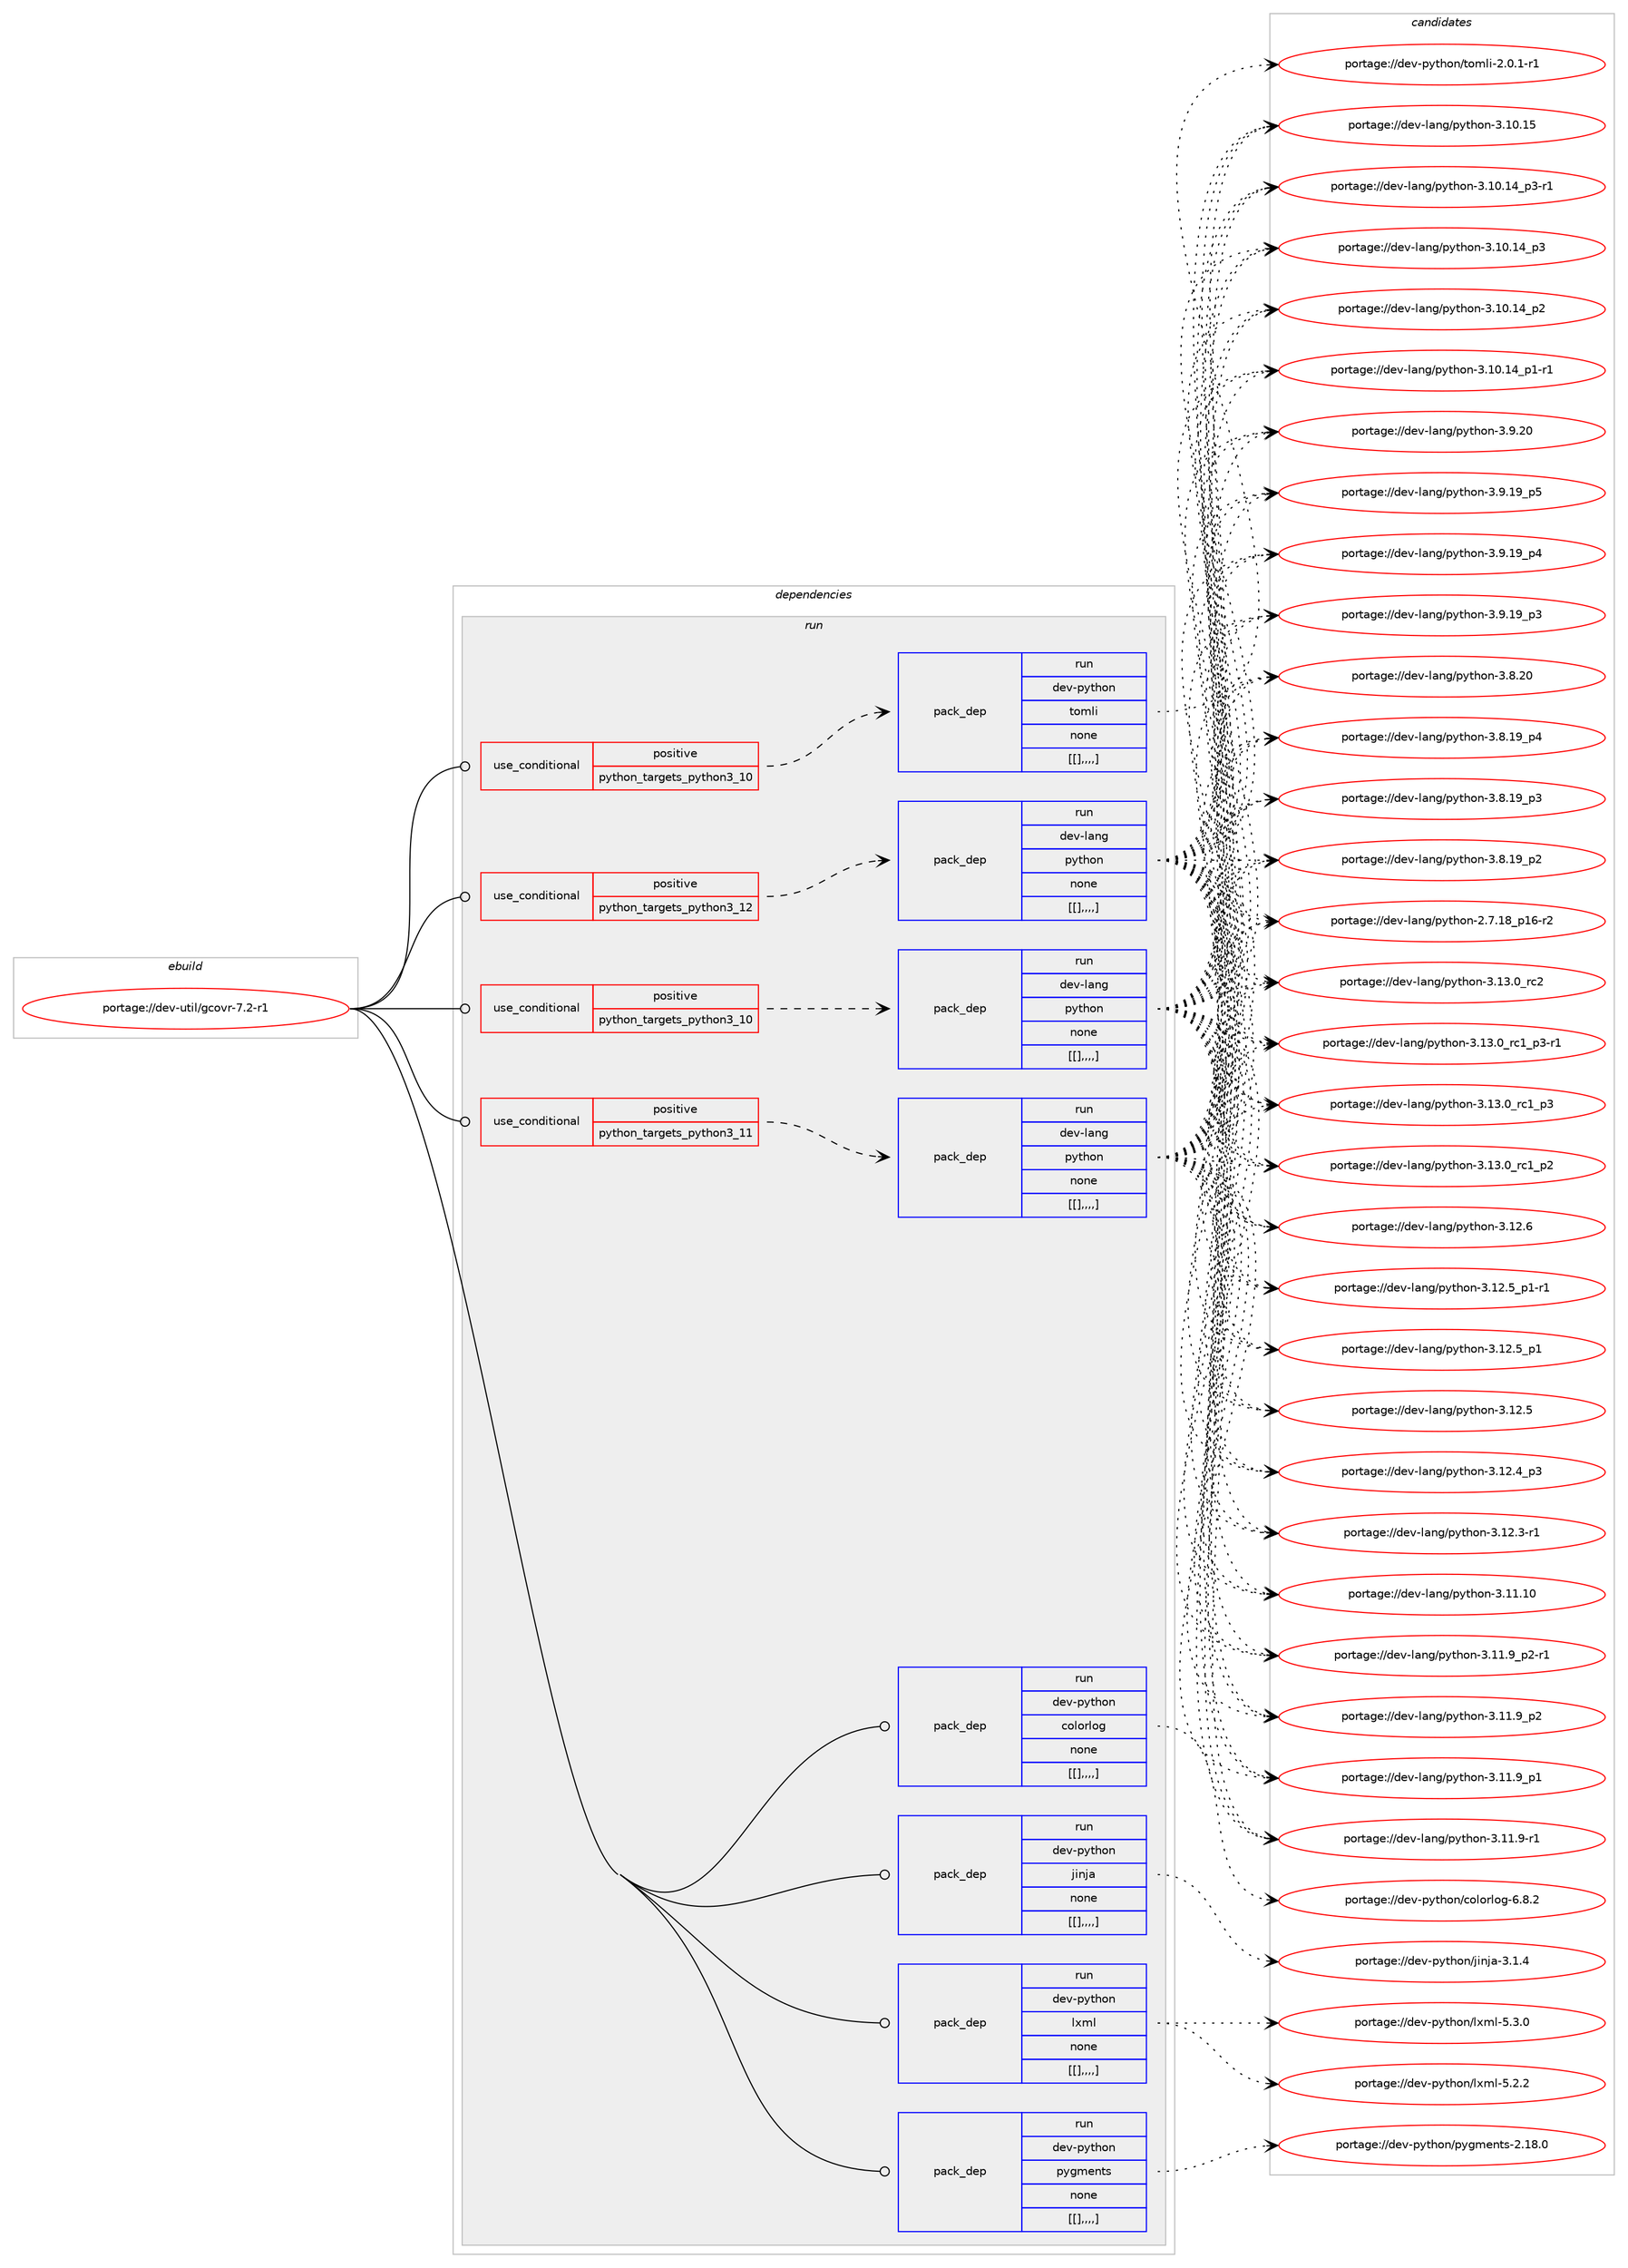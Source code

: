 digraph prolog {

# *************
# Graph options
# *************

newrank=true;
concentrate=true;
compound=true;
graph [rankdir=LR,fontname=Helvetica,fontsize=10,ranksep=1.5];#, ranksep=2.5, nodesep=0.2];
edge  [arrowhead=vee];
node  [fontname=Helvetica,fontsize=10];

# **********
# The ebuild
# **********

subgraph cluster_leftcol {
color=gray;
label=<<i>ebuild</i>>;
id [label="portage://dev-util/gcovr-7.2-r1", color=red, width=4, href="../dev-util/gcovr-7.2-r1.svg"];
}

# ****************
# The dependencies
# ****************

subgraph cluster_midcol {
color=gray;
label=<<i>dependencies</i>>;
subgraph cluster_compile {
fillcolor="#eeeeee";
style=filled;
label=<<i>compile</i>>;
}
subgraph cluster_compileandrun {
fillcolor="#eeeeee";
style=filled;
label=<<i>compile and run</i>>;
}
subgraph cluster_run {
fillcolor="#eeeeee";
style=filled;
label=<<i>run</i>>;
subgraph cond62132 {
dependency217955 [label=<<TABLE BORDER="0" CELLBORDER="1" CELLSPACING="0" CELLPADDING="4"><TR><TD ROWSPAN="3" CELLPADDING="10">use_conditional</TD></TR><TR><TD>positive</TD></TR><TR><TD>python_targets_python3_10</TD></TR></TABLE>>, shape=none, color=red];
subgraph pack154421 {
dependency217956 [label=<<TABLE BORDER="0" CELLBORDER="1" CELLSPACING="0" CELLPADDING="4" WIDTH="220"><TR><TD ROWSPAN="6" CELLPADDING="30">pack_dep</TD></TR><TR><TD WIDTH="110">run</TD></TR><TR><TD>dev-lang</TD></TR><TR><TD>python</TD></TR><TR><TD>none</TD></TR><TR><TD>[[],,,,]</TD></TR></TABLE>>, shape=none, color=blue];
}
dependency217955:e -> dependency217956:w [weight=20,style="dashed",arrowhead="vee"];
}
id:e -> dependency217955:w [weight=20,style="solid",arrowhead="odot"];
subgraph cond62133 {
dependency217957 [label=<<TABLE BORDER="0" CELLBORDER="1" CELLSPACING="0" CELLPADDING="4"><TR><TD ROWSPAN="3" CELLPADDING="10">use_conditional</TD></TR><TR><TD>positive</TD></TR><TR><TD>python_targets_python3_10</TD></TR></TABLE>>, shape=none, color=red];
subgraph pack154422 {
dependency217958 [label=<<TABLE BORDER="0" CELLBORDER="1" CELLSPACING="0" CELLPADDING="4" WIDTH="220"><TR><TD ROWSPAN="6" CELLPADDING="30">pack_dep</TD></TR><TR><TD WIDTH="110">run</TD></TR><TR><TD>dev-python</TD></TR><TR><TD>tomli</TD></TR><TR><TD>none</TD></TR><TR><TD>[[],,,,]</TD></TR></TABLE>>, shape=none, color=blue];
}
dependency217957:e -> dependency217958:w [weight=20,style="dashed",arrowhead="vee"];
}
id:e -> dependency217957:w [weight=20,style="solid",arrowhead="odot"];
subgraph cond62134 {
dependency217959 [label=<<TABLE BORDER="0" CELLBORDER="1" CELLSPACING="0" CELLPADDING="4"><TR><TD ROWSPAN="3" CELLPADDING="10">use_conditional</TD></TR><TR><TD>positive</TD></TR><TR><TD>python_targets_python3_11</TD></TR></TABLE>>, shape=none, color=red];
subgraph pack154423 {
dependency217960 [label=<<TABLE BORDER="0" CELLBORDER="1" CELLSPACING="0" CELLPADDING="4" WIDTH="220"><TR><TD ROWSPAN="6" CELLPADDING="30">pack_dep</TD></TR><TR><TD WIDTH="110">run</TD></TR><TR><TD>dev-lang</TD></TR><TR><TD>python</TD></TR><TR><TD>none</TD></TR><TR><TD>[[],,,,]</TD></TR></TABLE>>, shape=none, color=blue];
}
dependency217959:e -> dependency217960:w [weight=20,style="dashed",arrowhead="vee"];
}
id:e -> dependency217959:w [weight=20,style="solid",arrowhead="odot"];
subgraph cond62135 {
dependency217961 [label=<<TABLE BORDER="0" CELLBORDER="1" CELLSPACING="0" CELLPADDING="4"><TR><TD ROWSPAN="3" CELLPADDING="10">use_conditional</TD></TR><TR><TD>positive</TD></TR><TR><TD>python_targets_python3_12</TD></TR></TABLE>>, shape=none, color=red];
subgraph pack154424 {
dependency217962 [label=<<TABLE BORDER="0" CELLBORDER="1" CELLSPACING="0" CELLPADDING="4" WIDTH="220"><TR><TD ROWSPAN="6" CELLPADDING="30">pack_dep</TD></TR><TR><TD WIDTH="110">run</TD></TR><TR><TD>dev-lang</TD></TR><TR><TD>python</TD></TR><TR><TD>none</TD></TR><TR><TD>[[],,,,]</TD></TR></TABLE>>, shape=none, color=blue];
}
dependency217961:e -> dependency217962:w [weight=20,style="dashed",arrowhead="vee"];
}
id:e -> dependency217961:w [weight=20,style="solid",arrowhead="odot"];
subgraph pack154425 {
dependency217963 [label=<<TABLE BORDER="0" CELLBORDER="1" CELLSPACING="0" CELLPADDING="4" WIDTH="220"><TR><TD ROWSPAN="6" CELLPADDING="30">pack_dep</TD></TR><TR><TD WIDTH="110">run</TD></TR><TR><TD>dev-python</TD></TR><TR><TD>colorlog</TD></TR><TR><TD>none</TD></TR><TR><TD>[[],,,,]</TD></TR></TABLE>>, shape=none, color=blue];
}
id:e -> dependency217963:w [weight=20,style="solid",arrowhead="odot"];
subgraph pack154426 {
dependency217964 [label=<<TABLE BORDER="0" CELLBORDER="1" CELLSPACING="0" CELLPADDING="4" WIDTH="220"><TR><TD ROWSPAN="6" CELLPADDING="30">pack_dep</TD></TR><TR><TD WIDTH="110">run</TD></TR><TR><TD>dev-python</TD></TR><TR><TD>jinja</TD></TR><TR><TD>none</TD></TR><TR><TD>[[],,,,]</TD></TR></TABLE>>, shape=none, color=blue];
}
id:e -> dependency217964:w [weight=20,style="solid",arrowhead="odot"];
subgraph pack154427 {
dependency217965 [label=<<TABLE BORDER="0" CELLBORDER="1" CELLSPACING="0" CELLPADDING="4" WIDTH="220"><TR><TD ROWSPAN="6" CELLPADDING="30">pack_dep</TD></TR><TR><TD WIDTH="110">run</TD></TR><TR><TD>dev-python</TD></TR><TR><TD>lxml</TD></TR><TR><TD>none</TD></TR><TR><TD>[[],,,,]</TD></TR></TABLE>>, shape=none, color=blue];
}
id:e -> dependency217965:w [weight=20,style="solid",arrowhead="odot"];
subgraph pack154428 {
dependency217966 [label=<<TABLE BORDER="0" CELLBORDER="1" CELLSPACING="0" CELLPADDING="4" WIDTH="220"><TR><TD ROWSPAN="6" CELLPADDING="30">pack_dep</TD></TR><TR><TD WIDTH="110">run</TD></TR><TR><TD>dev-python</TD></TR><TR><TD>pygments</TD></TR><TR><TD>none</TD></TR><TR><TD>[[],,,,]</TD></TR></TABLE>>, shape=none, color=blue];
}
id:e -> dependency217966:w [weight=20,style="solid",arrowhead="odot"];
}
}

# **************
# The candidates
# **************

subgraph cluster_choices {
rank=same;
color=gray;
label=<<i>candidates</i>>;

subgraph choice154421 {
color=black;
nodesep=1;
choice10010111845108971101034711212111610411111045514649514648951149950 [label="portage://dev-lang/python-3.13.0_rc2", color=red, width=4,href="../dev-lang/python-3.13.0_rc2.svg"];
choice1001011184510897110103471121211161041111104551464951464895114994995112514511449 [label="portage://dev-lang/python-3.13.0_rc1_p3-r1", color=red, width=4,href="../dev-lang/python-3.13.0_rc1_p3-r1.svg"];
choice100101118451089711010347112121116104111110455146495146489511499499511251 [label="portage://dev-lang/python-3.13.0_rc1_p3", color=red, width=4,href="../dev-lang/python-3.13.0_rc1_p3.svg"];
choice100101118451089711010347112121116104111110455146495146489511499499511250 [label="portage://dev-lang/python-3.13.0_rc1_p2", color=red, width=4,href="../dev-lang/python-3.13.0_rc1_p2.svg"];
choice10010111845108971101034711212111610411111045514649504654 [label="portage://dev-lang/python-3.12.6", color=red, width=4,href="../dev-lang/python-3.12.6.svg"];
choice1001011184510897110103471121211161041111104551464950465395112494511449 [label="portage://dev-lang/python-3.12.5_p1-r1", color=red, width=4,href="../dev-lang/python-3.12.5_p1-r1.svg"];
choice100101118451089711010347112121116104111110455146495046539511249 [label="portage://dev-lang/python-3.12.5_p1", color=red, width=4,href="../dev-lang/python-3.12.5_p1.svg"];
choice10010111845108971101034711212111610411111045514649504653 [label="portage://dev-lang/python-3.12.5", color=red, width=4,href="../dev-lang/python-3.12.5.svg"];
choice100101118451089711010347112121116104111110455146495046529511251 [label="portage://dev-lang/python-3.12.4_p3", color=red, width=4,href="../dev-lang/python-3.12.4_p3.svg"];
choice100101118451089711010347112121116104111110455146495046514511449 [label="portage://dev-lang/python-3.12.3-r1", color=red, width=4,href="../dev-lang/python-3.12.3-r1.svg"];
choice1001011184510897110103471121211161041111104551464949464948 [label="portage://dev-lang/python-3.11.10", color=red, width=4,href="../dev-lang/python-3.11.10.svg"];
choice1001011184510897110103471121211161041111104551464949465795112504511449 [label="portage://dev-lang/python-3.11.9_p2-r1", color=red, width=4,href="../dev-lang/python-3.11.9_p2-r1.svg"];
choice100101118451089711010347112121116104111110455146494946579511250 [label="portage://dev-lang/python-3.11.9_p2", color=red, width=4,href="../dev-lang/python-3.11.9_p2.svg"];
choice100101118451089711010347112121116104111110455146494946579511249 [label="portage://dev-lang/python-3.11.9_p1", color=red, width=4,href="../dev-lang/python-3.11.9_p1.svg"];
choice100101118451089711010347112121116104111110455146494946574511449 [label="portage://dev-lang/python-3.11.9-r1", color=red, width=4,href="../dev-lang/python-3.11.9-r1.svg"];
choice1001011184510897110103471121211161041111104551464948464953 [label="portage://dev-lang/python-3.10.15", color=red, width=4,href="../dev-lang/python-3.10.15.svg"];
choice100101118451089711010347112121116104111110455146494846495295112514511449 [label="portage://dev-lang/python-3.10.14_p3-r1", color=red, width=4,href="../dev-lang/python-3.10.14_p3-r1.svg"];
choice10010111845108971101034711212111610411111045514649484649529511251 [label="portage://dev-lang/python-3.10.14_p3", color=red, width=4,href="../dev-lang/python-3.10.14_p3.svg"];
choice10010111845108971101034711212111610411111045514649484649529511250 [label="portage://dev-lang/python-3.10.14_p2", color=red, width=4,href="../dev-lang/python-3.10.14_p2.svg"];
choice100101118451089711010347112121116104111110455146494846495295112494511449 [label="portage://dev-lang/python-3.10.14_p1-r1", color=red, width=4,href="../dev-lang/python-3.10.14_p1-r1.svg"];
choice10010111845108971101034711212111610411111045514657465048 [label="portage://dev-lang/python-3.9.20", color=red, width=4,href="../dev-lang/python-3.9.20.svg"];
choice100101118451089711010347112121116104111110455146574649579511253 [label="portage://dev-lang/python-3.9.19_p5", color=red, width=4,href="../dev-lang/python-3.9.19_p5.svg"];
choice100101118451089711010347112121116104111110455146574649579511252 [label="portage://dev-lang/python-3.9.19_p4", color=red, width=4,href="../dev-lang/python-3.9.19_p4.svg"];
choice100101118451089711010347112121116104111110455146574649579511251 [label="portage://dev-lang/python-3.9.19_p3", color=red, width=4,href="../dev-lang/python-3.9.19_p3.svg"];
choice10010111845108971101034711212111610411111045514656465048 [label="portage://dev-lang/python-3.8.20", color=red, width=4,href="../dev-lang/python-3.8.20.svg"];
choice100101118451089711010347112121116104111110455146564649579511252 [label="portage://dev-lang/python-3.8.19_p4", color=red, width=4,href="../dev-lang/python-3.8.19_p4.svg"];
choice100101118451089711010347112121116104111110455146564649579511251 [label="portage://dev-lang/python-3.8.19_p3", color=red, width=4,href="../dev-lang/python-3.8.19_p3.svg"];
choice100101118451089711010347112121116104111110455146564649579511250 [label="portage://dev-lang/python-3.8.19_p2", color=red, width=4,href="../dev-lang/python-3.8.19_p2.svg"];
choice100101118451089711010347112121116104111110455046554649569511249544511450 [label="portage://dev-lang/python-2.7.18_p16-r2", color=red, width=4,href="../dev-lang/python-2.7.18_p16-r2.svg"];
dependency217956:e -> choice10010111845108971101034711212111610411111045514649514648951149950:w [style=dotted,weight="100"];
dependency217956:e -> choice1001011184510897110103471121211161041111104551464951464895114994995112514511449:w [style=dotted,weight="100"];
dependency217956:e -> choice100101118451089711010347112121116104111110455146495146489511499499511251:w [style=dotted,weight="100"];
dependency217956:e -> choice100101118451089711010347112121116104111110455146495146489511499499511250:w [style=dotted,weight="100"];
dependency217956:e -> choice10010111845108971101034711212111610411111045514649504654:w [style=dotted,weight="100"];
dependency217956:e -> choice1001011184510897110103471121211161041111104551464950465395112494511449:w [style=dotted,weight="100"];
dependency217956:e -> choice100101118451089711010347112121116104111110455146495046539511249:w [style=dotted,weight="100"];
dependency217956:e -> choice10010111845108971101034711212111610411111045514649504653:w [style=dotted,weight="100"];
dependency217956:e -> choice100101118451089711010347112121116104111110455146495046529511251:w [style=dotted,weight="100"];
dependency217956:e -> choice100101118451089711010347112121116104111110455146495046514511449:w [style=dotted,weight="100"];
dependency217956:e -> choice1001011184510897110103471121211161041111104551464949464948:w [style=dotted,weight="100"];
dependency217956:e -> choice1001011184510897110103471121211161041111104551464949465795112504511449:w [style=dotted,weight="100"];
dependency217956:e -> choice100101118451089711010347112121116104111110455146494946579511250:w [style=dotted,weight="100"];
dependency217956:e -> choice100101118451089711010347112121116104111110455146494946579511249:w [style=dotted,weight="100"];
dependency217956:e -> choice100101118451089711010347112121116104111110455146494946574511449:w [style=dotted,weight="100"];
dependency217956:e -> choice1001011184510897110103471121211161041111104551464948464953:w [style=dotted,weight="100"];
dependency217956:e -> choice100101118451089711010347112121116104111110455146494846495295112514511449:w [style=dotted,weight="100"];
dependency217956:e -> choice10010111845108971101034711212111610411111045514649484649529511251:w [style=dotted,weight="100"];
dependency217956:e -> choice10010111845108971101034711212111610411111045514649484649529511250:w [style=dotted,weight="100"];
dependency217956:e -> choice100101118451089711010347112121116104111110455146494846495295112494511449:w [style=dotted,weight="100"];
dependency217956:e -> choice10010111845108971101034711212111610411111045514657465048:w [style=dotted,weight="100"];
dependency217956:e -> choice100101118451089711010347112121116104111110455146574649579511253:w [style=dotted,weight="100"];
dependency217956:e -> choice100101118451089711010347112121116104111110455146574649579511252:w [style=dotted,weight="100"];
dependency217956:e -> choice100101118451089711010347112121116104111110455146574649579511251:w [style=dotted,weight="100"];
dependency217956:e -> choice10010111845108971101034711212111610411111045514656465048:w [style=dotted,weight="100"];
dependency217956:e -> choice100101118451089711010347112121116104111110455146564649579511252:w [style=dotted,weight="100"];
dependency217956:e -> choice100101118451089711010347112121116104111110455146564649579511251:w [style=dotted,weight="100"];
dependency217956:e -> choice100101118451089711010347112121116104111110455146564649579511250:w [style=dotted,weight="100"];
dependency217956:e -> choice100101118451089711010347112121116104111110455046554649569511249544511450:w [style=dotted,weight="100"];
}
subgraph choice154422 {
color=black;
nodesep=1;
choice10010111845112121116104111110471161111091081054550464846494511449 [label="portage://dev-python/tomli-2.0.1-r1", color=red, width=4,href="../dev-python/tomli-2.0.1-r1.svg"];
dependency217958:e -> choice10010111845112121116104111110471161111091081054550464846494511449:w [style=dotted,weight="100"];
}
subgraph choice154423 {
color=black;
nodesep=1;
choice10010111845108971101034711212111610411111045514649514648951149950 [label="portage://dev-lang/python-3.13.0_rc2", color=red, width=4,href="../dev-lang/python-3.13.0_rc2.svg"];
choice1001011184510897110103471121211161041111104551464951464895114994995112514511449 [label="portage://dev-lang/python-3.13.0_rc1_p3-r1", color=red, width=4,href="../dev-lang/python-3.13.0_rc1_p3-r1.svg"];
choice100101118451089711010347112121116104111110455146495146489511499499511251 [label="portage://dev-lang/python-3.13.0_rc1_p3", color=red, width=4,href="../dev-lang/python-3.13.0_rc1_p3.svg"];
choice100101118451089711010347112121116104111110455146495146489511499499511250 [label="portage://dev-lang/python-3.13.0_rc1_p2", color=red, width=4,href="../dev-lang/python-3.13.0_rc1_p2.svg"];
choice10010111845108971101034711212111610411111045514649504654 [label="portage://dev-lang/python-3.12.6", color=red, width=4,href="../dev-lang/python-3.12.6.svg"];
choice1001011184510897110103471121211161041111104551464950465395112494511449 [label="portage://dev-lang/python-3.12.5_p1-r1", color=red, width=4,href="../dev-lang/python-3.12.5_p1-r1.svg"];
choice100101118451089711010347112121116104111110455146495046539511249 [label="portage://dev-lang/python-3.12.5_p1", color=red, width=4,href="../dev-lang/python-3.12.5_p1.svg"];
choice10010111845108971101034711212111610411111045514649504653 [label="portage://dev-lang/python-3.12.5", color=red, width=4,href="../dev-lang/python-3.12.5.svg"];
choice100101118451089711010347112121116104111110455146495046529511251 [label="portage://dev-lang/python-3.12.4_p3", color=red, width=4,href="../dev-lang/python-3.12.4_p3.svg"];
choice100101118451089711010347112121116104111110455146495046514511449 [label="portage://dev-lang/python-3.12.3-r1", color=red, width=4,href="../dev-lang/python-3.12.3-r1.svg"];
choice1001011184510897110103471121211161041111104551464949464948 [label="portage://dev-lang/python-3.11.10", color=red, width=4,href="../dev-lang/python-3.11.10.svg"];
choice1001011184510897110103471121211161041111104551464949465795112504511449 [label="portage://dev-lang/python-3.11.9_p2-r1", color=red, width=4,href="../dev-lang/python-3.11.9_p2-r1.svg"];
choice100101118451089711010347112121116104111110455146494946579511250 [label="portage://dev-lang/python-3.11.9_p2", color=red, width=4,href="../dev-lang/python-3.11.9_p2.svg"];
choice100101118451089711010347112121116104111110455146494946579511249 [label="portage://dev-lang/python-3.11.9_p1", color=red, width=4,href="../dev-lang/python-3.11.9_p1.svg"];
choice100101118451089711010347112121116104111110455146494946574511449 [label="portage://dev-lang/python-3.11.9-r1", color=red, width=4,href="../dev-lang/python-3.11.9-r1.svg"];
choice1001011184510897110103471121211161041111104551464948464953 [label="portage://dev-lang/python-3.10.15", color=red, width=4,href="../dev-lang/python-3.10.15.svg"];
choice100101118451089711010347112121116104111110455146494846495295112514511449 [label="portage://dev-lang/python-3.10.14_p3-r1", color=red, width=4,href="../dev-lang/python-3.10.14_p3-r1.svg"];
choice10010111845108971101034711212111610411111045514649484649529511251 [label="portage://dev-lang/python-3.10.14_p3", color=red, width=4,href="../dev-lang/python-3.10.14_p3.svg"];
choice10010111845108971101034711212111610411111045514649484649529511250 [label="portage://dev-lang/python-3.10.14_p2", color=red, width=4,href="../dev-lang/python-3.10.14_p2.svg"];
choice100101118451089711010347112121116104111110455146494846495295112494511449 [label="portage://dev-lang/python-3.10.14_p1-r1", color=red, width=4,href="../dev-lang/python-3.10.14_p1-r1.svg"];
choice10010111845108971101034711212111610411111045514657465048 [label="portage://dev-lang/python-3.9.20", color=red, width=4,href="../dev-lang/python-3.9.20.svg"];
choice100101118451089711010347112121116104111110455146574649579511253 [label="portage://dev-lang/python-3.9.19_p5", color=red, width=4,href="../dev-lang/python-3.9.19_p5.svg"];
choice100101118451089711010347112121116104111110455146574649579511252 [label="portage://dev-lang/python-3.9.19_p4", color=red, width=4,href="../dev-lang/python-3.9.19_p4.svg"];
choice100101118451089711010347112121116104111110455146574649579511251 [label="portage://dev-lang/python-3.9.19_p3", color=red, width=4,href="../dev-lang/python-3.9.19_p3.svg"];
choice10010111845108971101034711212111610411111045514656465048 [label="portage://dev-lang/python-3.8.20", color=red, width=4,href="../dev-lang/python-3.8.20.svg"];
choice100101118451089711010347112121116104111110455146564649579511252 [label="portage://dev-lang/python-3.8.19_p4", color=red, width=4,href="../dev-lang/python-3.8.19_p4.svg"];
choice100101118451089711010347112121116104111110455146564649579511251 [label="portage://dev-lang/python-3.8.19_p3", color=red, width=4,href="../dev-lang/python-3.8.19_p3.svg"];
choice100101118451089711010347112121116104111110455146564649579511250 [label="portage://dev-lang/python-3.8.19_p2", color=red, width=4,href="../dev-lang/python-3.8.19_p2.svg"];
choice100101118451089711010347112121116104111110455046554649569511249544511450 [label="portage://dev-lang/python-2.7.18_p16-r2", color=red, width=4,href="../dev-lang/python-2.7.18_p16-r2.svg"];
dependency217960:e -> choice10010111845108971101034711212111610411111045514649514648951149950:w [style=dotted,weight="100"];
dependency217960:e -> choice1001011184510897110103471121211161041111104551464951464895114994995112514511449:w [style=dotted,weight="100"];
dependency217960:e -> choice100101118451089711010347112121116104111110455146495146489511499499511251:w [style=dotted,weight="100"];
dependency217960:e -> choice100101118451089711010347112121116104111110455146495146489511499499511250:w [style=dotted,weight="100"];
dependency217960:e -> choice10010111845108971101034711212111610411111045514649504654:w [style=dotted,weight="100"];
dependency217960:e -> choice1001011184510897110103471121211161041111104551464950465395112494511449:w [style=dotted,weight="100"];
dependency217960:e -> choice100101118451089711010347112121116104111110455146495046539511249:w [style=dotted,weight="100"];
dependency217960:e -> choice10010111845108971101034711212111610411111045514649504653:w [style=dotted,weight="100"];
dependency217960:e -> choice100101118451089711010347112121116104111110455146495046529511251:w [style=dotted,weight="100"];
dependency217960:e -> choice100101118451089711010347112121116104111110455146495046514511449:w [style=dotted,weight="100"];
dependency217960:e -> choice1001011184510897110103471121211161041111104551464949464948:w [style=dotted,weight="100"];
dependency217960:e -> choice1001011184510897110103471121211161041111104551464949465795112504511449:w [style=dotted,weight="100"];
dependency217960:e -> choice100101118451089711010347112121116104111110455146494946579511250:w [style=dotted,weight="100"];
dependency217960:e -> choice100101118451089711010347112121116104111110455146494946579511249:w [style=dotted,weight="100"];
dependency217960:e -> choice100101118451089711010347112121116104111110455146494946574511449:w [style=dotted,weight="100"];
dependency217960:e -> choice1001011184510897110103471121211161041111104551464948464953:w [style=dotted,weight="100"];
dependency217960:e -> choice100101118451089711010347112121116104111110455146494846495295112514511449:w [style=dotted,weight="100"];
dependency217960:e -> choice10010111845108971101034711212111610411111045514649484649529511251:w [style=dotted,weight="100"];
dependency217960:e -> choice10010111845108971101034711212111610411111045514649484649529511250:w [style=dotted,weight="100"];
dependency217960:e -> choice100101118451089711010347112121116104111110455146494846495295112494511449:w [style=dotted,weight="100"];
dependency217960:e -> choice10010111845108971101034711212111610411111045514657465048:w [style=dotted,weight="100"];
dependency217960:e -> choice100101118451089711010347112121116104111110455146574649579511253:w [style=dotted,weight="100"];
dependency217960:e -> choice100101118451089711010347112121116104111110455146574649579511252:w [style=dotted,weight="100"];
dependency217960:e -> choice100101118451089711010347112121116104111110455146574649579511251:w [style=dotted,weight="100"];
dependency217960:e -> choice10010111845108971101034711212111610411111045514656465048:w [style=dotted,weight="100"];
dependency217960:e -> choice100101118451089711010347112121116104111110455146564649579511252:w [style=dotted,weight="100"];
dependency217960:e -> choice100101118451089711010347112121116104111110455146564649579511251:w [style=dotted,weight="100"];
dependency217960:e -> choice100101118451089711010347112121116104111110455146564649579511250:w [style=dotted,weight="100"];
dependency217960:e -> choice100101118451089711010347112121116104111110455046554649569511249544511450:w [style=dotted,weight="100"];
}
subgraph choice154424 {
color=black;
nodesep=1;
choice10010111845108971101034711212111610411111045514649514648951149950 [label="portage://dev-lang/python-3.13.0_rc2", color=red, width=4,href="../dev-lang/python-3.13.0_rc2.svg"];
choice1001011184510897110103471121211161041111104551464951464895114994995112514511449 [label="portage://dev-lang/python-3.13.0_rc1_p3-r1", color=red, width=4,href="../dev-lang/python-3.13.0_rc1_p3-r1.svg"];
choice100101118451089711010347112121116104111110455146495146489511499499511251 [label="portage://dev-lang/python-3.13.0_rc1_p3", color=red, width=4,href="../dev-lang/python-3.13.0_rc1_p3.svg"];
choice100101118451089711010347112121116104111110455146495146489511499499511250 [label="portage://dev-lang/python-3.13.0_rc1_p2", color=red, width=4,href="../dev-lang/python-3.13.0_rc1_p2.svg"];
choice10010111845108971101034711212111610411111045514649504654 [label="portage://dev-lang/python-3.12.6", color=red, width=4,href="../dev-lang/python-3.12.6.svg"];
choice1001011184510897110103471121211161041111104551464950465395112494511449 [label="portage://dev-lang/python-3.12.5_p1-r1", color=red, width=4,href="../dev-lang/python-3.12.5_p1-r1.svg"];
choice100101118451089711010347112121116104111110455146495046539511249 [label="portage://dev-lang/python-3.12.5_p1", color=red, width=4,href="../dev-lang/python-3.12.5_p1.svg"];
choice10010111845108971101034711212111610411111045514649504653 [label="portage://dev-lang/python-3.12.5", color=red, width=4,href="../dev-lang/python-3.12.5.svg"];
choice100101118451089711010347112121116104111110455146495046529511251 [label="portage://dev-lang/python-3.12.4_p3", color=red, width=4,href="../dev-lang/python-3.12.4_p3.svg"];
choice100101118451089711010347112121116104111110455146495046514511449 [label="portage://dev-lang/python-3.12.3-r1", color=red, width=4,href="../dev-lang/python-3.12.3-r1.svg"];
choice1001011184510897110103471121211161041111104551464949464948 [label="portage://dev-lang/python-3.11.10", color=red, width=4,href="../dev-lang/python-3.11.10.svg"];
choice1001011184510897110103471121211161041111104551464949465795112504511449 [label="portage://dev-lang/python-3.11.9_p2-r1", color=red, width=4,href="../dev-lang/python-3.11.9_p2-r1.svg"];
choice100101118451089711010347112121116104111110455146494946579511250 [label="portage://dev-lang/python-3.11.9_p2", color=red, width=4,href="../dev-lang/python-3.11.9_p2.svg"];
choice100101118451089711010347112121116104111110455146494946579511249 [label="portage://dev-lang/python-3.11.9_p1", color=red, width=4,href="../dev-lang/python-3.11.9_p1.svg"];
choice100101118451089711010347112121116104111110455146494946574511449 [label="portage://dev-lang/python-3.11.9-r1", color=red, width=4,href="../dev-lang/python-3.11.9-r1.svg"];
choice1001011184510897110103471121211161041111104551464948464953 [label="portage://dev-lang/python-3.10.15", color=red, width=4,href="../dev-lang/python-3.10.15.svg"];
choice100101118451089711010347112121116104111110455146494846495295112514511449 [label="portage://dev-lang/python-3.10.14_p3-r1", color=red, width=4,href="../dev-lang/python-3.10.14_p3-r1.svg"];
choice10010111845108971101034711212111610411111045514649484649529511251 [label="portage://dev-lang/python-3.10.14_p3", color=red, width=4,href="../dev-lang/python-3.10.14_p3.svg"];
choice10010111845108971101034711212111610411111045514649484649529511250 [label="portage://dev-lang/python-3.10.14_p2", color=red, width=4,href="../dev-lang/python-3.10.14_p2.svg"];
choice100101118451089711010347112121116104111110455146494846495295112494511449 [label="portage://dev-lang/python-3.10.14_p1-r1", color=red, width=4,href="../dev-lang/python-3.10.14_p1-r1.svg"];
choice10010111845108971101034711212111610411111045514657465048 [label="portage://dev-lang/python-3.9.20", color=red, width=4,href="../dev-lang/python-3.9.20.svg"];
choice100101118451089711010347112121116104111110455146574649579511253 [label="portage://dev-lang/python-3.9.19_p5", color=red, width=4,href="../dev-lang/python-3.9.19_p5.svg"];
choice100101118451089711010347112121116104111110455146574649579511252 [label="portage://dev-lang/python-3.9.19_p4", color=red, width=4,href="../dev-lang/python-3.9.19_p4.svg"];
choice100101118451089711010347112121116104111110455146574649579511251 [label="portage://dev-lang/python-3.9.19_p3", color=red, width=4,href="../dev-lang/python-3.9.19_p3.svg"];
choice10010111845108971101034711212111610411111045514656465048 [label="portage://dev-lang/python-3.8.20", color=red, width=4,href="../dev-lang/python-3.8.20.svg"];
choice100101118451089711010347112121116104111110455146564649579511252 [label="portage://dev-lang/python-3.8.19_p4", color=red, width=4,href="../dev-lang/python-3.8.19_p4.svg"];
choice100101118451089711010347112121116104111110455146564649579511251 [label="portage://dev-lang/python-3.8.19_p3", color=red, width=4,href="../dev-lang/python-3.8.19_p3.svg"];
choice100101118451089711010347112121116104111110455146564649579511250 [label="portage://dev-lang/python-3.8.19_p2", color=red, width=4,href="../dev-lang/python-3.8.19_p2.svg"];
choice100101118451089711010347112121116104111110455046554649569511249544511450 [label="portage://dev-lang/python-2.7.18_p16-r2", color=red, width=4,href="../dev-lang/python-2.7.18_p16-r2.svg"];
dependency217962:e -> choice10010111845108971101034711212111610411111045514649514648951149950:w [style=dotted,weight="100"];
dependency217962:e -> choice1001011184510897110103471121211161041111104551464951464895114994995112514511449:w [style=dotted,weight="100"];
dependency217962:e -> choice100101118451089711010347112121116104111110455146495146489511499499511251:w [style=dotted,weight="100"];
dependency217962:e -> choice100101118451089711010347112121116104111110455146495146489511499499511250:w [style=dotted,weight="100"];
dependency217962:e -> choice10010111845108971101034711212111610411111045514649504654:w [style=dotted,weight="100"];
dependency217962:e -> choice1001011184510897110103471121211161041111104551464950465395112494511449:w [style=dotted,weight="100"];
dependency217962:e -> choice100101118451089711010347112121116104111110455146495046539511249:w [style=dotted,weight="100"];
dependency217962:e -> choice10010111845108971101034711212111610411111045514649504653:w [style=dotted,weight="100"];
dependency217962:e -> choice100101118451089711010347112121116104111110455146495046529511251:w [style=dotted,weight="100"];
dependency217962:e -> choice100101118451089711010347112121116104111110455146495046514511449:w [style=dotted,weight="100"];
dependency217962:e -> choice1001011184510897110103471121211161041111104551464949464948:w [style=dotted,weight="100"];
dependency217962:e -> choice1001011184510897110103471121211161041111104551464949465795112504511449:w [style=dotted,weight="100"];
dependency217962:e -> choice100101118451089711010347112121116104111110455146494946579511250:w [style=dotted,weight="100"];
dependency217962:e -> choice100101118451089711010347112121116104111110455146494946579511249:w [style=dotted,weight="100"];
dependency217962:e -> choice100101118451089711010347112121116104111110455146494946574511449:w [style=dotted,weight="100"];
dependency217962:e -> choice1001011184510897110103471121211161041111104551464948464953:w [style=dotted,weight="100"];
dependency217962:e -> choice100101118451089711010347112121116104111110455146494846495295112514511449:w [style=dotted,weight="100"];
dependency217962:e -> choice10010111845108971101034711212111610411111045514649484649529511251:w [style=dotted,weight="100"];
dependency217962:e -> choice10010111845108971101034711212111610411111045514649484649529511250:w [style=dotted,weight="100"];
dependency217962:e -> choice100101118451089711010347112121116104111110455146494846495295112494511449:w [style=dotted,weight="100"];
dependency217962:e -> choice10010111845108971101034711212111610411111045514657465048:w [style=dotted,weight="100"];
dependency217962:e -> choice100101118451089711010347112121116104111110455146574649579511253:w [style=dotted,weight="100"];
dependency217962:e -> choice100101118451089711010347112121116104111110455146574649579511252:w [style=dotted,weight="100"];
dependency217962:e -> choice100101118451089711010347112121116104111110455146574649579511251:w [style=dotted,weight="100"];
dependency217962:e -> choice10010111845108971101034711212111610411111045514656465048:w [style=dotted,weight="100"];
dependency217962:e -> choice100101118451089711010347112121116104111110455146564649579511252:w [style=dotted,weight="100"];
dependency217962:e -> choice100101118451089711010347112121116104111110455146564649579511251:w [style=dotted,weight="100"];
dependency217962:e -> choice100101118451089711010347112121116104111110455146564649579511250:w [style=dotted,weight="100"];
dependency217962:e -> choice100101118451089711010347112121116104111110455046554649569511249544511450:w [style=dotted,weight="100"];
}
subgraph choice154425 {
color=black;
nodesep=1;
choice100101118451121211161041111104799111108111114108111103455446564650 [label="portage://dev-python/colorlog-6.8.2", color=red, width=4,href="../dev-python/colorlog-6.8.2.svg"];
dependency217963:e -> choice100101118451121211161041111104799111108111114108111103455446564650:w [style=dotted,weight="100"];
}
subgraph choice154426 {
color=black;
nodesep=1;
choice100101118451121211161041111104710610511010697455146494652 [label="portage://dev-python/jinja-3.1.4", color=red, width=4,href="../dev-python/jinja-3.1.4.svg"];
dependency217964:e -> choice100101118451121211161041111104710610511010697455146494652:w [style=dotted,weight="100"];
}
subgraph choice154427 {
color=black;
nodesep=1;
choice1001011184511212111610411111047108120109108455346514648 [label="portage://dev-python/lxml-5.3.0", color=red, width=4,href="../dev-python/lxml-5.3.0.svg"];
choice1001011184511212111610411111047108120109108455346504650 [label="portage://dev-python/lxml-5.2.2", color=red, width=4,href="../dev-python/lxml-5.2.2.svg"];
dependency217965:e -> choice1001011184511212111610411111047108120109108455346514648:w [style=dotted,weight="100"];
dependency217965:e -> choice1001011184511212111610411111047108120109108455346504650:w [style=dotted,weight="100"];
}
subgraph choice154428 {
color=black;
nodesep=1;
choice100101118451121211161041111104711212110310910111011611545504649564648 [label="portage://dev-python/pygments-2.18.0", color=red, width=4,href="../dev-python/pygments-2.18.0.svg"];
dependency217966:e -> choice100101118451121211161041111104711212110310910111011611545504649564648:w [style=dotted,weight="100"];
}
}

}
